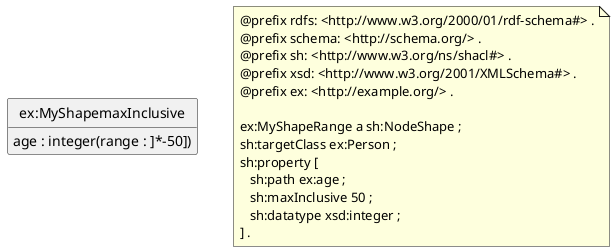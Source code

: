 @startuml
Class "ex:MyShapemaxInclusive"
"ex:MyShapemaxInclusive" : age : integer(range : ]*-50])

note as N1
@prefix rdfs: <http://www.w3.org/2000/01/rdf-schema#> .
@prefix schema: <http://schema.org/> .
@prefix sh: <http://www.w3.org/ns/shacl#> .
@prefix xsd: <http://www.w3.org/2001/XMLSchema#> .
@prefix ex: <http://example.org/> .

ex:MyShapeRange a sh:NodeShape ;
sh:targetClass ex:Person ;
sh:property [
   sh:path ex:age ;
   sh:maxInclusive 50 ;
   sh:datatype xsd:integer ;
] .
end note

hide circle
hide empty members
@enduml